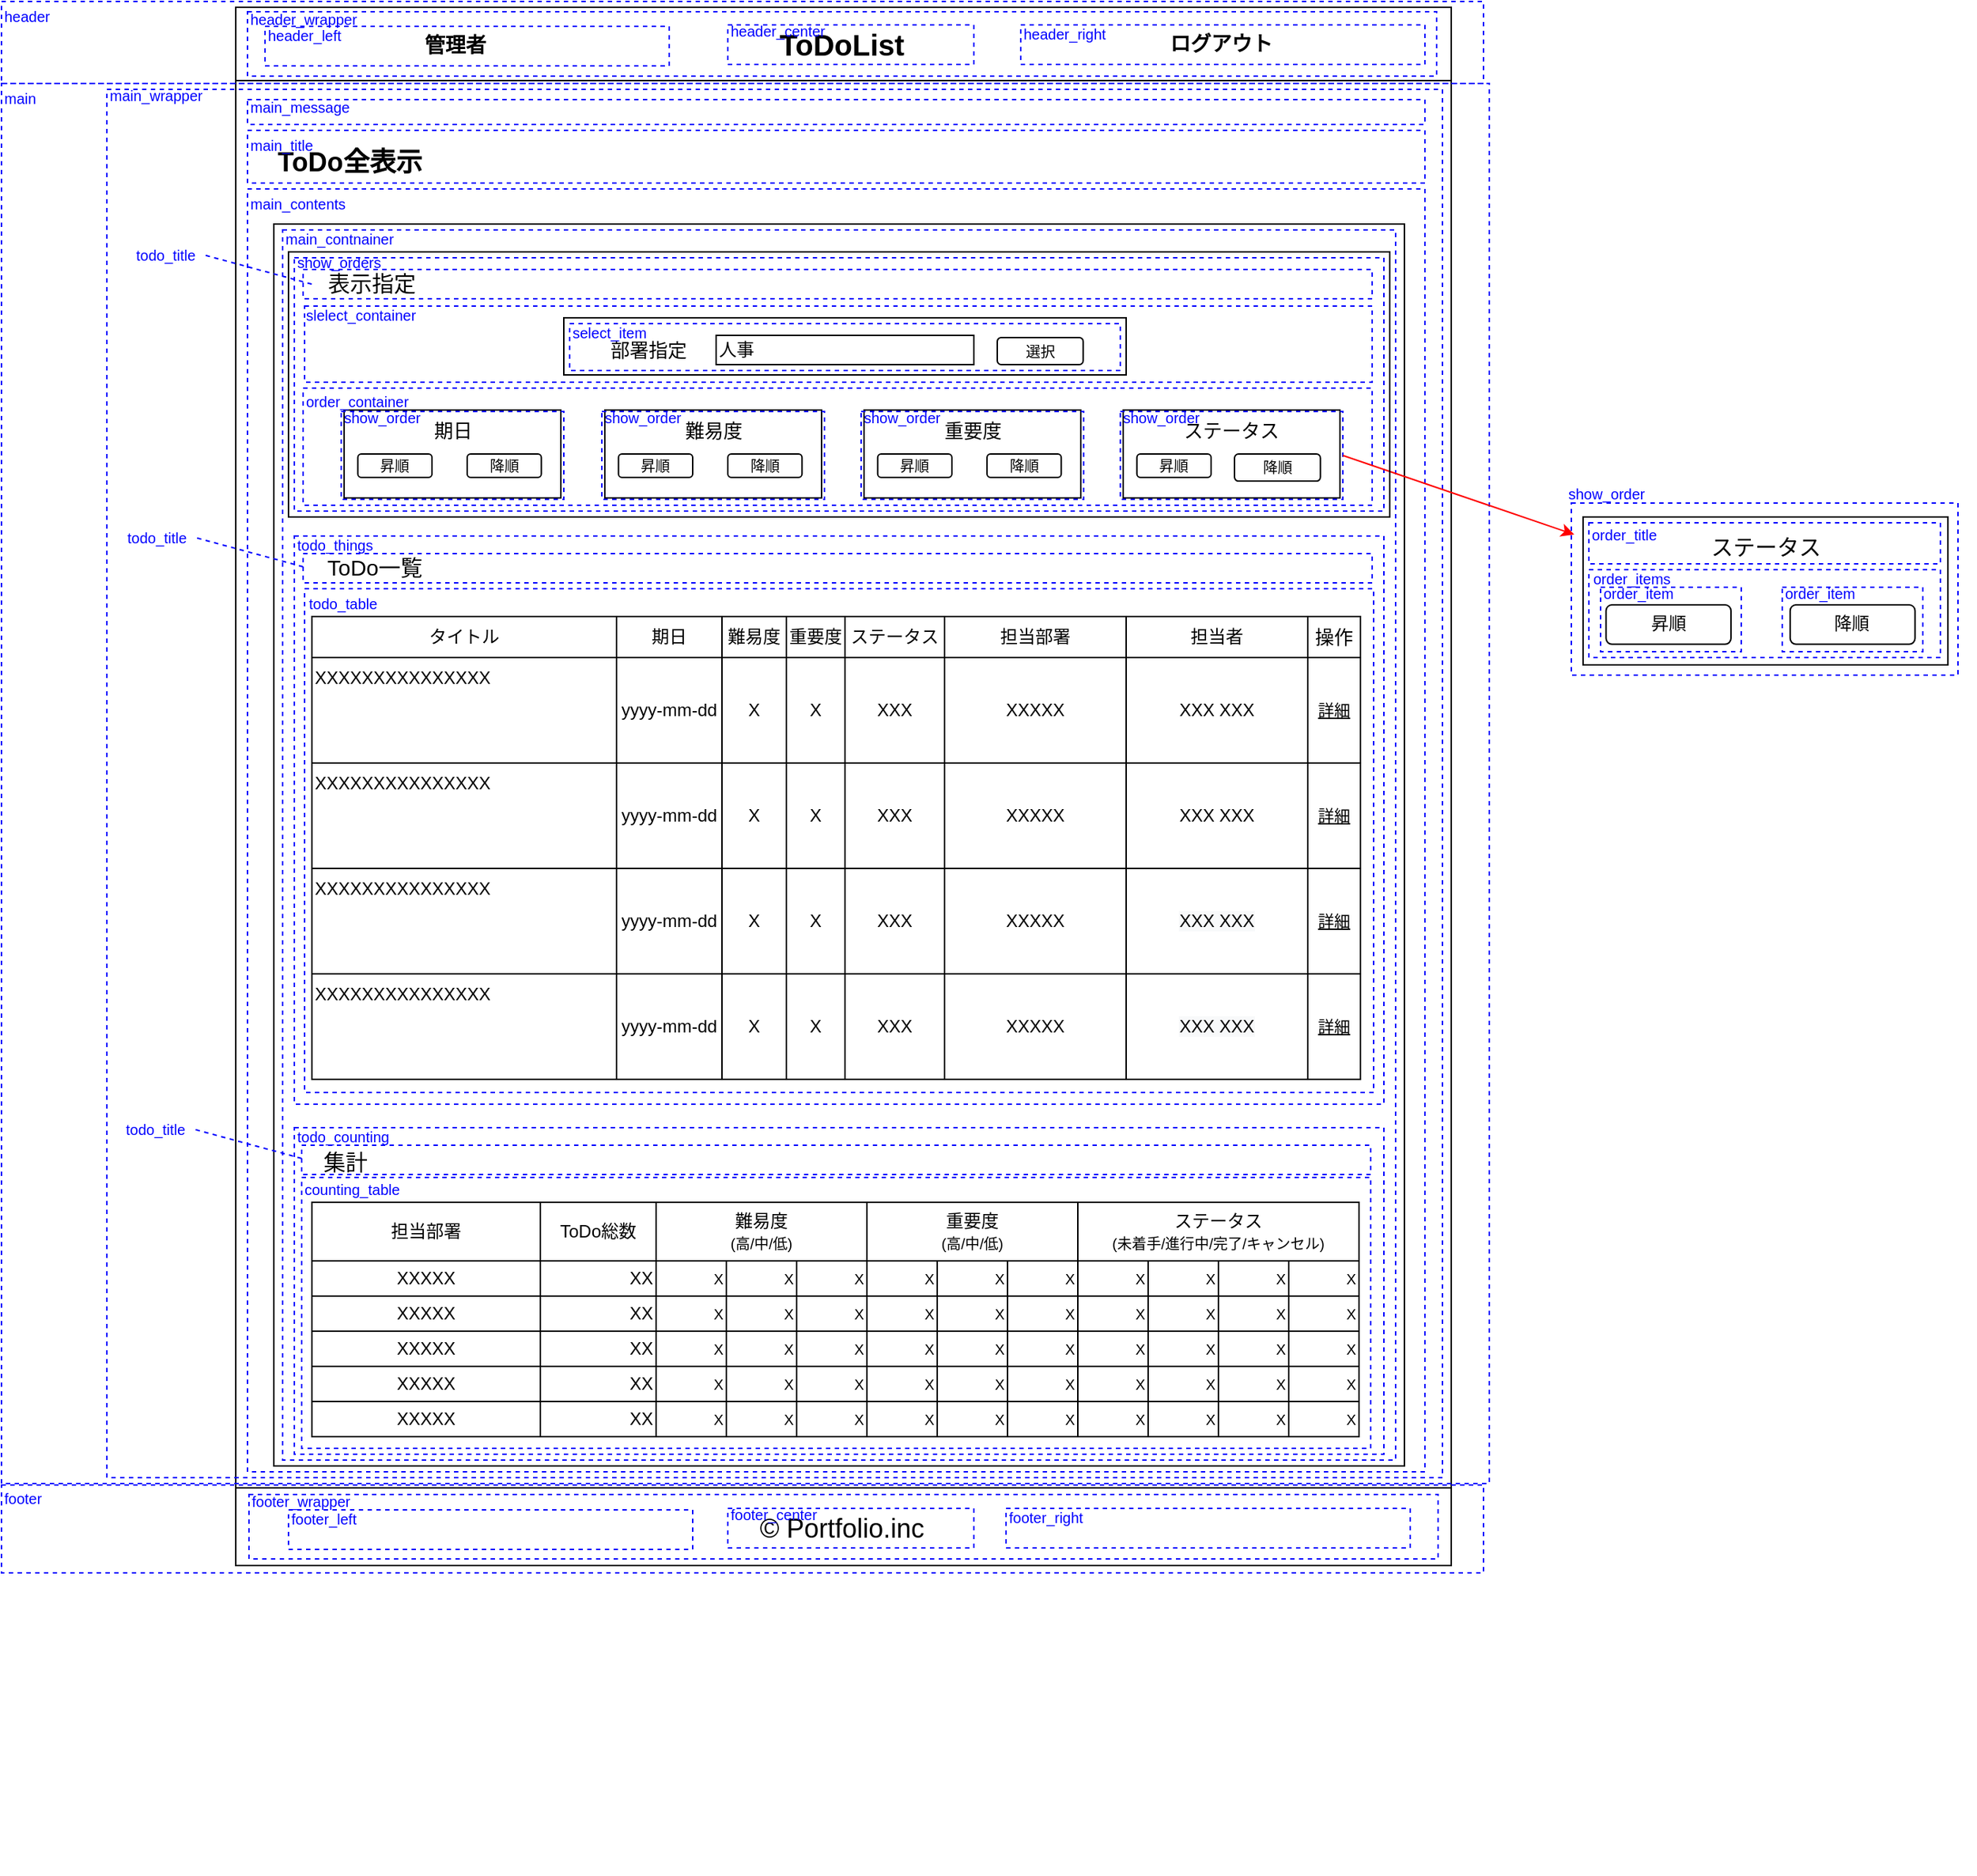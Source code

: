 <mxfile version="13.9.9" type="device"><diagram id="lAW5gfvQpGq91mGYDGwt" name="ページ1"><mxGraphModel dx="1829" dy="1797" grid="1" gridSize="4" guides="1" tooltips="1" connect="1" arrows="1" fold="1" page="1" pageScale="1" pageWidth="827" pageHeight="1169" math="0" shadow="0"><root><mxCell id="0"/><mxCell id="1" parent="0"/><mxCell id="KEuncwygjHZbyqNy_YQT-34" value="" style="group" parent="1" vertex="1" connectable="0"><mxGeometry y="-48" width="830" height="996" as="geometry"/></mxCell><mxCell id="tP_qFb6u1pj_dAxfEfU8-1" value="" style="rounded=0;whiteSpace=wrap;html=1;" parent="KEuncwygjHZbyqNy_YQT-34" vertex="1"><mxGeometry y="-68" width="830" height="1048" as="geometry"/></mxCell><mxCell id="tP_qFb6u1pj_dAxfEfU8-2" value="" style="rounded=0;whiteSpace=wrap;html=1;" parent="KEuncwygjHZbyqNy_YQT-34" vertex="1"><mxGeometry y="-76" width="830" height="50" as="geometry"/></mxCell><mxCell id="tP_qFb6u1pj_dAxfEfU8-8" value="" style="rounded=0;whiteSpace=wrap;html=1;" parent="KEuncwygjHZbyqNy_YQT-34" vertex="1"><mxGeometry y="935" width="830" height="53" as="geometry"/></mxCell><mxCell id="tP_qFb6u1pj_dAxfEfU8-9" value="&lt;font style=&quot;font-size: 18px&quot;&gt;© Portfolio.inc&lt;/font&gt;" style="text;html=1;strokeColor=none;fillColor=none;align=center;verticalAlign=middle;whiteSpace=wrap;rounded=0;fontSize=20;" parent="KEuncwygjHZbyqNy_YQT-34" vertex="1"><mxGeometry x="298" y="951.5" width="232" height="20" as="geometry"/></mxCell><mxCell id="249utH4H3VEhiZY-PdCE-3" value="&lt;font size=&quot;1&quot;&gt;&lt;b style=&quot;font-size: 18px&quot;&gt;ToDo全表示&lt;/b&gt;&lt;/font&gt;" style="text;html=1;strokeColor=none;fillColor=none;align=center;verticalAlign=middle;whiteSpace=wrap;rounded=0;fontSize=17;" parent="KEuncwygjHZbyqNy_YQT-34" vertex="1"><mxGeometry x="16" y="20" width="124" height="20" as="geometry"/></mxCell><mxCell id="tP_qFb6u1pj_dAxfEfU8-3" value="&lt;b&gt;&lt;font style=&quot;font-size: 20px&quot;&gt;ToDoList&lt;/font&gt;&lt;/b&gt;" style="text;html=1;strokeColor=none;fillColor=none;align=center;verticalAlign=middle;whiteSpace=wrap;rounded=0;strokeWidth=4;" parent="KEuncwygjHZbyqNy_YQT-34" vertex="1"><mxGeometry x="334" y="-66" width="160" height="30" as="geometry"/></mxCell><mxCell id="KEuncwygjHZbyqNy_YQT-17" value="&lt;span style=&quot;font-size: 14px&quot;&gt;&lt;b style=&quot;font-size: 14px&quot;&gt;管理者&lt;/b&gt;&lt;/span&gt;" style="text;html=1;strokeColor=none;fillColor=none;align=center;verticalAlign=middle;whiteSpace=wrap;rounded=0;fontSize=14;" parent="KEuncwygjHZbyqNy_YQT-34" vertex="1"><mxGeometry x="100" y="-60" width="100" height="20" as="geometry"/></mxCell><mxCell id="KEuncwygjHZbyqNy_YQT-21" value="&lt;b&gt;ログアウト&lt;/b&gt;" style="text;html=1;strokeColor=none;fillColor=none;align=center;verticalAlign=middle;whiteSpace=wrap;rounded=0;fontSize=14;" parent="KEuncwygjHZbyqNy_YQT-34" vertex="1"><mxGeometry x="623" y="-61" width="100" height="20" as="geometry"/></mxCell><mxCell id="KEuncwygjHZbyqNy_YQT-14" value="" style="rounded=0;whiteSpace=wrap;html=1;fillColor=none;" parent="KEuncwygjHZbyqNy_YQT-34" vertex="1"><mxGeometry x="26" y="72" width="772" height="848" as="geometry"/></mxCell><mxCell id="KEuncwygjHZbyqNy_YQT-23" value="" style="rounded=0;whiteSpace=wrap;html=1;fillColor=none;fontSize=14;strokeColor=#0000FF;dashed=1;" parent="1" vertex="1"><mxGeometry x="-160" y="-128" width="1012" height="56" as="geometry"/></mxCell><mxCell id="KEuncwygjHZbyqNy_YQT-24" value="" style="rounded=0;whiteSpace=wrap;html=1;fillColor=none;fontSize=14;strokeColor=#0000FF;dashed=1;" parent="1" vertex="1"><mxGeometry x="-160" y="-72" width="1016" height="956" as="geometry"/></mxCell><mxCell id="KEuncwygjHZbyqNy_YQT-27" value="" style="rounded=0;whiteSpace=wrap;html=1;fillColor=none;fontSize=14;strokeColor=#0000FF;dashed=1;" parent="1" vertex="1"><mxGeometry x="-160" y="885" width="1012" height="60" as="geometry"/></mxCell><mxCell id="KEuncwygjHZbyqNy_YQT-28" value="header" style="text;html=1;strokeColor=none;fillColor=none;align=left;verticalAlign=middle;whiteSpace=wrap;rounded=0;dashed=1;fontSize=10;fontColor=#0000FF;" parent="1" vertex="1"><mxGeometry x="-160" y="-128" width="40" height="20" as="geometry"/></mxCell><mxCell id="KEuncwygjHZbyqNy_YQT-33" value="main" style="text;html=1;strokeColor=none;fillColor=none;align=left;verticalAlign=middle;whiteSpace=wrap;rounded=0;dashed=1;fontSize=10;fontColor=#0000FF;" parent="1" vertex="1"><mxGeometry x="-160" y="-72" width="40" height="20" as="geometry"/></mxCell><mxCell id="KEuncwygjHZbyqNy_YQT-35" value="footer" style="text;html=1;strokeColor=none;fillColor=none;align=left;verticalAlign=middle;whiteSpace=wrap;rounded=0;dashed=1;fontSize=10;fontColor=#0000FF;" parent="1" vertex="1"><mxGeometry x="-160" y="884" width="40" height="20" as="geometry"/></mxCell><mxCell id="KEuncwygjHZbyqNy_YQT-69" value="" style="rounded=0;whiteSpace=wrap;html=1;dashed=1;fillColor=none;strokeColor=#0000FF;" parent="1" vertex="1"><mxGeometry x="-88" y="-68" width="912" height="948" as="geometry"/></mxCell><mxCell id="KEuncwygjHZbyqNy_YQT-70" value="main_wrapper" style="text;html=1;strokeColor=none;fillColor=none;align=left;verticalAlign=middle;whiteSpace=wrap;rounded=0;dashed=1;fontSize=10;fontColor=#0000FF;" parent="1" vertex="1"><mxGeometry x="-88" y="-68" width="84" height="8" as="geometry"/></mxCell><mxCell id="KEuncwygjHZbyqNy_YQT-73" value="" style="rounded=0;whiteSpace=wrap;html=1;fillColor=none;fontSize=14;strokeColor=#0000FF;dashed=1;" parent="1" vertex="1"><mxGeometry x="20" y="-111" width="276" height="27" as="geometry"/></mxCell><mxCell id="KEuncwygjHZbyqNy_YQT-74" value="header_left" style="text;html=1;strokeColor=none;fillColor=none;align=left;verticalAlign=middle;whiteSpace=wrap;rounded=0;dashed=1;fontSize=10;fontColor=#0000FF;" parent="1" vertex="1"><mxGeometry x="20" y="-111" width="72" height="11" as="geometry"/></mxCell><mxCell id="KEuncwygjHZbyqNy_YQT-79" value="" style="rounded=0;whiteSpace=wrap;html=1;fillColor=none;fontSize=14;strokeColor=#0000FF;dashed=1;" parent="1" vertex="1"><mxGeometry x="8" y="-121" width="812" height="44" as="geometry"/></mxCell><mxCell id="KEuncwygjHZbyqNy_YQT-80" value="header_wrapper" style="text;html=1;strokeColor=none;fillColor=none;align=left;verticalAlign=middle;whiteSpace=wrap;rounded=0;dashed=1;fontSize=10;fontColor=#0000FF;" parent="1" vertex="1"><mxGeometry x="8" y="-120" width="84" height="8" as="geometry"/></mxCell><mxCell id="KEuncwygjHZbyqNy_YQT-92" value="" style="rounded=0;whiteSpace=wrap;html=1;fillColor=none;fontSize=14;strokeColor=#0000FF;dashed=1;" parent="1" vertex="1"><mxGeometry x="336" y="901" width="168" height="27" as="geometry"/></mxCell><mxCell id="KEuncwygjHZbyqNy_YQT-93" value="" style="rounded=0;whiteSpace=wrap;html=1;fillColor=none;fontSize=14;strokeColor=#0000FF;dashed=1;" parent="1" vertex="1"><mxGeometry x="9" y="891.5" width="812" height="44" as="geometry"/></mxCell><mxCell id="KEuncwygjHZbyqNy_YQT-94" value="footer_center" style="text;html=1;strokeColor=none;fillColor=none;align=left;verticalAlign=middle;whiteSpace=wrap;rounded=0;dashed=1;fontSize=10;fontColor=#0000FF;" parent="1" vertex="1"><mxGeometry x="336" y="899" width="96" height="11" as="geometry"/></mxCell><mxCell id="KEuncwygjHZbyqNy_YQT-95" value="" style="rounded=0;whiteSpace=wrap;html=1;fillColor=none;fontSize=14;strokeColor=#0000FF;dashed=1;" parent="1" vertex="1"><mxGeometry x="36" y="902" width="276" height="27" as="geometry"/></mxCell><mxCell id="KEuncwygjHZbyqNy_YQT-96" value="footer_left" style="text;html=1;strokeColor=none;fillColor=none;align=left;verticalAlign=middle;whiteSpace=wrap;rounded=0;dashed=1;fontSize=10;fontColor=#0000FF;" parent="1" vertex="1"><mxGeometry x="36" y="902" width="72" height="11" as="geometry"/></mxCell><mxCell id="KEuncwygjHZbyqNy_YQT-97" value="footer_right" style="text;html=1;strokeColor=none;fillColor=none;align=left;verticalAlign=middle;whiteSpace=wrap;rounded=0;dashed=1;fontSize=10;fontColor=#0000FF;" parent="1" vertex="1"><mxGeometry x="526" y="901" width="72" height="11" as="geometry"/></mxCell><mxCell id="KEuncwygjHZbyqNy_YQT-98" value="" style="rounded=0;whiteSpace=wrap;html=1;fillColor=none;fontSize=14;strokeColor=#0000FF;dashed=1;" parent="1" vertex="1"><mxGeometry x="526" y="901" width="276" height="27" as="geometry"/></mxCell><mxCell id="KEuncwygjHZbyqNy_YQT-99" value="footer_wrapper" style="text;html=1;strokeColor=none;fillColor=none;align=left;verticalAlign=middle;whiteSpace=wrap;rounded=0;dashed=1;fontSize=10;fontColor=#0000FF;" parent="1" vertex="1"><mxGeometry x="9" y="891.5" width="84" height="8" as="geometry"/></mxCell><mxCell id="M2rv97hYD40gKzkqOxp8-1" value="" style="rounded=0;whiteSpace=wrap;html=1;dashed=1;fillColor=none;strokeColor=#0000FF;" parent="1" vertex="1"><mxGeometry x="8" width="804" height="876" as="geometry"/></mxCell><mxCell id="KEuncwygjHZbyqNy_YQT-46" value="main_contents" style="text;html=1;strokeColor=none;fillColor=none;align=left;verticalAlign=middle;whiteSpace=wrap;rounded=0;dashed=1;fontColor=#0000FF;fontSize=10;" parent="1" vertex="1"><mxGeometry x="8" width="80" height="20" as="geometry"/></mxCell><mxCell id="KEuncwygjHZbyqNy_YQT-47" value="" style="rounded=0;whiteSpace=wrap;html=1;dashed=1;fillColor=none;strokeColor=#0000FF;" parent="1" vertex="1"><mxGeometry x="8" y="-40" width="804" height="36" as="geometry"/></mxCell><mxCell id="KEuncwygjHZbyqNy_YQT-48" value="main_title" style="text;html=1;strokeColor=none;fillColor=none;align=left;verticalAlign=middle;whiteSpace=wrap;rounded=0;dashed=1;fontColor=#0000FF;fontSize=10;" parent="1" vertex="1"><mxGeometry x="8" y="-36" width="84" height="12" as="geometry"/></mxCell><mxCell id="KEuncwygjHZbyqNy_YQT-49" value="" style="rounded=0;whiteSpace=wrap;html=1;dashed=1;fillColor=none;strokeColor=#0000FF;" parent="1" vertex="1"><mxGeometry x="8" y="-61" width="804" height="17" as="geometry"/></mxCell><mxCell id="KEuncwygjHZbyqNy_YQT-50" value="main_message" style="text;html=1;strokeColor=none;fillColor=none;align=left;verticalAlign=middle;whiteSpace=wrap;rounded=0;dashed=1;fontColor=#0000FF;fontSize=10;" parent="1" vertex="1"><mxGeometry x="8" y="-64" width="80" height="16" as="geometry"/></mxCell><mxCell id="KEuncwygjHZbyqNy_YQT-71" value="header_center" style="text;html=1;strokeColor=none;fillColor=none;align=left;verticalAlign=middle;whiteSpace=wrap;rounded=0;dashed=1;fontSize=10;fontColor=#0000FF;" parent="1" vertex="1"><mxGeometry x="336" y="-114" width="96" height="11" as="geometry"/></mxCell><mxCell id="KEuncwygjHZbyqNy_YQT-72" value="" style="rounded=0;whiteSpace=wrap;html=1;fillColor=none;fontSize=14;strokeColor=#0000FF;dashed=1;" parent="1" vertex="1"><mxGeometry x="336" y="-112" width="168" height="27" as="geometry"/></mxCell><mxCell id="KEuncwygjHZbyqNy_YQT-75" value="header_right" style="text;html=1;strokeColor=none;fillColor=none;align=left;verticalAlign=middle;whiteSpace=wrap;rounded=0;dashed=1;fontSize=10;fontColor=#0000FF;" parent="1" vertex="1"><mxGeometry x="536" y="-112" width="72" height="11" as="geometry"/></mxCell><mxCell id="KEuncwygjHZbyqNy_YQT-76" value="" style="rounded=0;whiteSpace=wrap;html=1;fillColor=none;fontSize=14;strokeColor=#0000FF;dashed=1;" parent="1" vertex="1"><mxGeometry x="536" y="-112" width="276" height="27" as="geometry"/></mxCell><mxCell id="OrFkVEM_c1ZQOquCTtwF-202" value="" style="group" parent="1" vertex="1" connectable="0"><mxGeometry x="46" y="38" width="736" height="128" as="geometry"/></mxCell><mxCell id="OrFkVEM_c1ZQOquCTtwF-110" value="表示指定" style="text;html=1;strokeColor=none;fillColor=none;align=center;verticalAlign=middle;whiteSpace=wrap;rounded=0;fontSize=15;" parent="OrFkVEM_c1ZQOquCTtwF-202" vertex="1"><mxGeometry x="13" y="16" width="68" height="20" as="geometry"/></mxCell><mxCell id="OrFkVEM_c1ZQOquCTtwF-124" value="" style="group" parent="OrFkVEM_c1ZQOquCTtwF-202" vertex="1" connectable="0"><mxGeometry x="28" y="113" width="148" height="60" as="geometry"/></mxCell><mxCell id="OrFkVEM_c1ZQOquCTtwF-119" value="" style="rounded=0;whiteSpace=wrap;html=1;fontSize=11;align=center;" parent="OrFkVEM_c1ZQOquCTtwF-124" vertex="1"><mxGeometry width="148" height="60" as="geometry"/></mxCell><mxCell id="OrFkVEM_c1ZQOquCTtwF-114" value="期日" style="text;html=1;strokeColor=none;fillColor=none;align=center;verticalAlign=middle;whiteSpace=wrap;rounded=0;fontSize=13;" parent="OrFkVEM_c1ZQOquCTtwF-124" vertex="1"><mxGeometry x="50.667" y="4" width="46.667" height="20" as="geometry"/></mxCell><mxCell id="OrFkVEM_c1ZQOquCTtwF-116" value="昇順" style="rounded=1;whiteSpace=wrap;html=1;fontSize=10;align=center;" parent="OrFkVEM_c1ZQOquCTtwF-124" vertex="1"><mxGeometry x="9.33" y="30" width="50.67" height="16" as="geometry"/></mxCell><mxCell id="OrFkVEM_c1ZQOquCTtwF-138" value="降順" style="rounded=1;whiteSpace=wrap;html=1;fontSize=10;align=center;" parent="OrFkVEM_c1ZQOquCTtwF-124" vertex="1"><mxGeometry x="84" y="30" width="50.67" height="16" as="geometry"/></mxCell><mxCell id="OrFkVEM_c1ZQOquCTtwF-157" value="" style="group" parent="OrFkVEM_c1ZQOquCTtwF-202" vertex="1" connectable="0"><mxGeometry x="206" y="113" width="148" height="60" as="geometry"/></mxCell><mxCell id="OrFkVEM_c1ZQOquCTtwF-158" value="" style="rounded=0;whiteSpace=wrap;html=1;fontSize=11;align=center;" parent="OrFkVEM_c1ZQOquCTtwF-157" vertex="1"><mxGeometry width="148" height="60" as="geometry"/></mxCell><mxCell id="OrFkVEM_c1ZQOquCTtwF-159" value="難易度" style="text;html=1;strokeColor=none;fillColor=none;align=center;verticalAlign=middle;whiteSpace=wrap;rounded=0;fontSize=13;" parent="OrFkVEM_c1ZQOquCTtwF-157" vertex="1"><mxGeometry x="50.667" y="4" width="46.667" height="20" as="geometry"/></mxCell><mxCell id="OrFkVEM_c1ZQOquCTtwF-160" value="昇順" style="rounded=1;whiteSpace=wrap;html=1;fontSize=10;align=center;" parent="OrFkVEM_c1ZQOquCTtwF-157" vertex="1"><mxGeometry x="9.33" y="30" width="50.67" height="16" as="geometry"/></mxCell><mxCell id="OrFkVEM_c1ZQOquCTtwF-161" value="降順" style="rounded=1;whiteSpace=wrap;html=1;fontSize=10;align=center;" parent="OrFkVEM_c1ZQOquCTtwF-157" vertex="1"><mxGeometry x="84" y="30" width="50.67" height="16" as="geometry"/></mxCell><mxCell id="OrFkVEM_c1ZQOquCTtwF-162" value="" style="group" parent="OrFkVEM_c1ZQOquCTtwF-202" vertex="1" connectable="0"><mxGeometry x="383" y="113" width="148" height="60" as="geometry"/></mxCell><mxCell id="OrFkVEM_c1ZQOquCTtwF-163" value="" style="rounded=0;whiteSpace=wrap;html=1;fontSize=11;align=center;" parent="OrFkVEM_c1ZQOquCTtwF-162" vertex="1"><mxGeometry width="148" height="60" as="geometry"/></mxCell><mxCell id="OrFkVEM_c1ZQOquCTtwF-164" value="重要度" style="text;html=1;strokeColor=none;fillColor=none;align=center;verticalAlign=middle;whiteSpace=wrap;rounded=0;fontSize=13;" parent="OrFkVEM_c1ZQOquCTtwF-162" vertex="1"><mxGeometry x="50.667" y="4" width="46.667" height="20" as="geometry"/></mxCell><mxCell id="OrFkVEM_c1ZQOquCTtwF-165" value="昇順" style="rounded=1;whiteSpace=wrap;html=1;fontSize=10;align=center;" parent="OrFkVEM_c1ZQOquCTtwF-162" vertex="1"><mxGeometry x="9.33" y="30" width="50.67" height="16" as="geometry"/></mxCell><mxCell id="OrFkVEM_c1ZQOquCTtwF-166" value="降順" style="rounded=1;whiteSpace=wrap;html=1;fontSize=10;align=center;" parent="OrFkVEM_c1ZQOquCTtwF-162" vertex="1"><mxGeometry x="84" y="30" width="50.67" height="16" as="geometry"/></mxCell><mxCell id="OrFkVEM_c1ZQOquCTtwF-172" value="" style="group" parent="OrFkVEM_c1ZQOquCTtwF-202" vertex="1" connectable="0"><mxGeometry x="560" y="113" width="148" height="60" as="geometry"/></mxCell><mxCell id="OrFkVEM_c1ZQOquCTtwF-173" value="" style="rounded=0;whiteSpace=wrap;html=1;fontSize=11;align=center;" parent="OrFkVEM_c1ZQOquCTtwF-172" vertex="1"><mxGeometry width="148" height="60" as="geometry"/></mxCell><mxCell id="OrFkVEM_c1ZQOquCTtwF-174" value="ステータス" style="text;html=1;strokeColor=none;fillColor=none;align=center;verticalAlign=middle;whiteSpace=wrap;rounded=0;fontSize=13;" parent="OrFkVEM_c1ZQOquCTtwF-172" vertex="1"><mxGeometry x="36" y="4" width="76" height="20" as="geometry"/></mxCell><mxCell id="OrFkVEM_c1ZQOquCTtwF-175" value="昇順" style="rounded=1;whiteSpace=wrap;html=1;fontSize=10;align=center;" parent="OrFkVEM_c1ZQOquCTtwF-172" vertex="1"><mxGeometry x="9.33" y="30" width="50.67" height="16" as="geometry"/></mxCell><mxCell id="OrFkVEM_c1ZQOquCTtwF-176" value="降順" style="rounded=1;whiteSpace=wrap;html=1;fontSize=10;align=center;" parent="OrFkVEM_c1ZQOquCTtwF-172" vertex="1"><mxGeometry x="76" y="30" width="58.67" height="18.53" as="geometry"/></mxCell><mxCell id="OrFkVEM_c1ZQOquCTtwF-203" value="ToDo一覧" style="text;html=1;strokeColor=none;fillColor=none;align=center;verticalAlign=middle;whiteSpace=wrap;rounded=0;fontSize=15;" parent="1" vertex="1"><mxGeometry x="57" y="248" width="76" height="20" as="geometry"/></mxCell><mxCell id="OrFkVEM_c1ZQOquCTtwF-213" value="" style="rounded=0;whiteSpace=wrap;html=1;dashed=1;fillColor=none;strokeColor=#0000FF;" parent="1" vertex="1"><mxGeometry x="32" y="28" width="760" height="840" as="geometry"/></mxCell><mxCell id="OrFkVEM_c1ZQOquCTtwF-214" value="main_contnainer" style="text;html=1;strokeColor=none;fillColor=none;align=left;verticalAlign=middle;whiteSpace=wrap;rounded=0;dashed=1;fontColor=#0000FF;fontSize=10;" parent="1" vertex="1"><mxGeometry x="32" y="28" width="80" height="12" as="geometry"/></mxCell><mxCell id="OrFkVEM_c1ZQOquCTtwF-215" value="" style="rounded=0;whiteSpace=wrap;html=1;dashed=1;fillColor=none;strokeColor=#0000FF;" parent="1" vertex="1"><mxGeometry x="40" y="47" width="744" height="173" as="geometry"/></mxCell><mxCell id="OrFkVEM_c1ZQOquCTtwF-216" value="show_orders" style="text;html=1;strokeColor=none;fillColor=none;align=left;verticalAlign=middle;whiteSpace=wrap;rounded=0;dashed=1;fontColor=#0000FF;fontSize=10;" parent="1" vertex="1"><mxGeometry x="40" y="40" width="80" height="20" as="geometry"/></mxCell><mxCell id="OrFkVEM_c1ZQOquCTtwF-217" value="" style="rounded=0;whiteSpace=wrap;html=1;dashed=1;fillColor=none;strokeColor=#0000FF;" parent="1" vertex="1"><mxGeometry x="40" y="237" width="744" height="388" as="geometry"/></mxCell><mxCell id="OrFkVEM_c1ZQOquCTtwF-218" value="todo_things" style="text;html=1;strokeColor=none;fillColor=none;align=left;verticalAlign=middle;whiteSpace=wrap;rounded=0;dashed=1;fontColor=#0000FF;fontSize=10;" parent="1" vertex="1"><mxGeometry x="40" y="233" width="80" height="20" as="geometry"/></mxCell><mxCell id="OrFkVEM_c1ZQOquCTtwF-219" value="" style="rounded=0;whiteSpace=wrap;html=1;dashed=1;fillColor=none;strokeColor=#0000FF;" parent="1" vertex="1"><mxGeometry x="46" y="136" width="730" height="80" as="geometry"/></mxCell><mxCell id="OrFkVEM_c1ZQOquCTtwF-220" value="" style="rounded=0;whiteSpace=wrap;html=1;dashed=1;fillColor=none;strokeColor=#0000FF;" parent="1" vertex="1"><mxGeometry x="46" y="55" width="730" height="20" as="geometry"/></mxCell><mxCell id="OrFkVEM_c1ZQOquCTtwF-221" value="todo_title" style="text;html=1;strokeColor=none;fillColor=none;align=left;verticalAlign=middle;whiteSpace=wrap;rounded=0;dashed=1;fontColor=#0000FF;fontSize=10;" parent="1" vertex="1"><mxGeometry x="-70" y="35" width="48" height="20" as="geometry"/></mxCell><mxCell id="OrFkVEM_c1ZQOquCTtwF-222" value="" style="endArrow=none;html=1;fontSize=12;entryX=1;entryY=0.5;entryDx=0;entryDy=0;exitX=0.008;exitY=0.5;exitDx=0;exitDy=0;exitPerimeter=0;dashed=1;strokeColor=#0000FF;" parent="1" source="OrFkVEM_c1ZQOquCTtwF-220" target="OrFkVEM_c1ZQOquCTtwF-221" edge="1"><mxGeometry width="50" height="50" relative="1" as="geometry"><mxPoint x="76" y="137" as="sourcePoint"/><mxPoint x="126" y="87" as="targetPoint"/></mxGeometry></mxCell><mxCell id="OrFkVEM_c1ZQOquCTtwF-223" value="order_container" style="text;html=1;strokeColor=none;fillColor=none;align=left;verticalAlign=middle;whiteSpace=wrap;rounded=0;dashed=1;fontColor=#0000FF;fontSize=10;" parent="1" vertex="1"><mxGeometry x="46" y="135" width="80" height="20" as="geometry"/></mxCell><mxCell id="OrFkVEM_c1ZQOquCTtwF-224" value="" style="rounded=0;whiteSpace=wrap;html=1;dashed=1;fillColor=none;strokeColor=#0000FF;" parent="1" vertex="1"><mxGeometry x="72" y="152" width="152" height="60" as="geometry"/></mxCell><mxCell id="OrFkVEM_c1ZQOquCTtwF-225" value="show_order" style="text;html=1;strokeColor=none;fillColor=none;align=left;verticalAlign=middle;whiteSpace=wrap;rounded=0;dashed=1;fontColor=#0000FF;fontSize=10;" parent="1" vertex="1"><mxGeometry x="72" y="148" width="56" height="16" as="geometry"/></mxCell><mxCell id="OrFkVEM_c1ZQOquCTtwF-227" value="" style="rounded=0;whiteSpace=wrap;html=1;dashed=1;fillColor=none;strokeColor=#0000FF;" parent="1" vertex="1"><mxGeometry x="250" y="152" width="152" height="60" as="geometry"/></mxCell><mxCell id="OrFkVEM_c1ZQOquCTtwF-228" value="show_order" style="text;html=1;strokeColor=none;fillColor=none;align=left;verticalAlign=middle;whiteSpace=wrap;rounded=0;dashed=1;fontColor=#0000FF;fontSize=10;" parent="1" vertex="1"><mxGeometry x="250" y="148" width="56" height="16" as="geometry"/></mxCell><mxCell id="OrFkVEM_c1ZQOquCTtwF-229" value="" style="rounded=0;whiteSpace=wrap;html=1;dashed=1;fillColor=none;strokeColor=#0000FF;" parent="1" vertex="1"><mxGeometry x="427" y="152" width="152" height="60" as="geometry"/></mxCell><mxCell id="OrFkVEM_c1ZQOquCTtwF-230" value="show_order" style="text;html=1;strokeColor=none;fillColor=none;align=left;verticalAlign=middle;whiteSpace=wrap;rounded=0;dashed=1;fontColor=#0000FF;fontSize=10;" parent="1" vertex="1"><mxGeometry x="427" y="148" width="56" height="16" as="geometry"/></mxCell><mxCell id="OrFkVEM_c1ZQOquCTtwF-231" value="" style="rounded=0;whiteSpace=wrap;html=1;dashed=1;fillColor=none;strokeColor=#0000FF;" parent="1" vertex="1"><mxGeometry x="604" y="152" width="152" height="60" as="geometry"/></mxCell><mxCell id="OrFkVEM_c1ZQOquCTtwF-232" value="show_order" style="text;html=1;strokeColor=none;fillColor=none;align=left;verticalAlign=middle;whiteSpace=wrap;rounded=0;dashed=1;fontColor=#0000FF;fontSize=10;" parent="1" vertex="1"><mxGeometry x="604" y="148" width="56" height="16" as="geometry"/></mxCell><mxCell id="OrFkVEM_c1ZQOquCTtwF-233" value="" style="rounded=0;whiteSpace=wrap;html=1;dashed=1;fillColor=none;strokeColor=#0000FF;" parent="1" vertex="1"><mxGeometry x="46" y="249" width="730" height="20" as="geometry"/></mxCell><mxCell id="OrFkVEM_c1ZQOquCTtwF-234" value="" style="rounded=0;whiteSpace=wrap;html=1;dashed=1;fillColor=none;strokeColor=#0000FF;" parent="1" vertex="1"><mxGeometry x="47" y="273" width="730" height="344" as="geometry"/></mxCell><mxCell id="OrFkVEM_c1ZQOquCTtwF-235" value="todo_title" style="text;html=1;strokeColor=none;fillColor=none;align=left;verticalAlign=middle;whiteSpace=wrap;rounded=0;dashed=1;fontColor=#0000FF;fontSize=10;" parent="1" vertex="1"><mxGeometry x="-75.84" y="228" width="48" height="20" as="geometry"/></mxCell><mxCell id="OrFkVEM_c1ZQOquCTtwF-236" value="" style="endArrow=none;html=1;fontSize=12;entryX=1;entryY=0.5;entryDx=0;entryDy=0;exitX=0.008;exitY=0.5;exitDx=0;exitDy=0;exitPerimeter=0;dashed=1;strokeColor=#0000FF;" parent="1" target="OrFkVEM_c1ZQOquCTtwF-235" edge="1"><mxGeometry width="50" height="50" relative="1" as="geometry"><mxPoint x="46.0" y="258" as="sourcePoint"/><mxPoint x="120.16" y="280" as="targetPoint"/></mxGeometry></mxCell><mxCell id="OrFkVEM_c1ZQOquCTtwF-237" value="todo_table" style="text;html=1;strokeColor=none;fillColor=none;align=left;verticalAlign=middle;whiteSpace=wrap;rounded=0;dashed=1;fontColor=#0000FF;fontSize=10;" parent="1" vertex="1"><mxGeometry x="48" y="277" width="80" height="12" as="geometry"/></mxCell><mxCell id="OrFkVEM_c1ZQOquCTtwF-249" value="" style="group;fontSize=13;" parent="1" vertex="1" connectable="0"><mxGeometry x="920" y="224" width="268" height="121.5" as="geometry"/></mxCell><mxCell id="OrFkVEM_c1ZQOquCTtwF-250" value="" style="rounded=0;whiteSpace=wrap;html=1;fontSize=11;align=center;" parent="OrFkVEM_c1ZQOquCTtwF-249" vertex="1"><mxGeometry width="249.14" height="101" as="geometry"/></mxCell><mxCell id="OrFkVEM_c1ZQOquCTtwF-251" value="ステータス" style="text;html=1;strokeColor=none;fillColor=none;align=center;verticalAlign=middle;whiteSpace=wrap;rounded=0;fontSize=15;" parent="OrFkVEM_c1ZQOquCTtwF-249" vertex="1"><mxGeometry x="60.602" y="2.733" width="127.937" height="33.667" as="geometry"/></mxCell><mxCell id="OrFkVEM_c1ZQOquCTtwF-252" value="昇順" style="rounded=1;whiteSpace=wrap;html=1;fontSize=12;align=center;" parent="OrFkVEM_c1ZQOquCTtwF-249" vertex="1"><mxGeometry x="15.706" y="60" width="85.297" height="26.933" as="geometry"/></mxCell><mxCell id="OrFkVEM_c1ZQOquCTtwF-253" value="降順" style="rounded=1;whiteSpace=wrap;html=1;fontSize=12;align=center;" parent="OrFkVEM_c1ZQOquCTtwF-249" vertex="1"><mxGeometry x="141.404" y="60" width="85.297" height="26.933" as="geometry"/></mxCell><mxCell id="OrFkVEM_c1ZQOquCTtwF-254" value="" style="rounded=0;whiteSpace=wrap;html=1;dashed=1;fillColor=none;strokeColor=#0000FF;" parent="OrFkVEM_c1ZQOquCTtwF-249" vertex="1"><mxGeometry x="-8" y="-9.5" width="264" height="117.5" as="geometry"/></mxCell><mxCell id="OrFkVEM_c1ZQOquCTtwF-262" value="" style="rounded=0;whiteSpace=wrap;html=1;dashed=1;fillColor=none;strokeColor=#0000FF;" parent="OrFkVEM_c1ZQOquCTtwF-249" vertex="1"><mxGeometry x="4" y="4" width="240" height="28" as="geometry"/></mxCell><mxCell id="OrFkVEM_c1ZQOquCTtwF-263" value="" style="rounded=0;whiteSpace=wrap;html=1;dashed=1;fillColor=none;strokeColor=#0000FF;" parent="OrFkVEM_c1ZQOquCTtwF-249" vertex="1"><mxGeometry x="4" y="36" width="240" height="60" as="geometry"/></mxCell><mxCell id="OrFkVEM_c1ZQOquCTtwF-264" value="order_title" style="text;html=1;strokeColor=none;fillColor=none;align=left;verticalAlign=middle;whiteSpace=wrap;rounded=0;dashed=1;fontColor=#0000FF;fontSize=10;" parent="OrFkVEM_c1ZQOquCTtwF-249" vertex="1"><mxGeometry x="4.0" y="4.0" width="56" height="16" as="geometry"/></mxCell><mxCell id="OrFkVEM_c1ZQOquCTtwF-265" value="" style="rounded=0;whiteSpace=wrap;html=1;dashed=1;fillColor=none;strokeColor=#0000FF;" parent="OrFkVEM_c1ZQOquCTtwF-249" vertex="1"><mxGeometry x="12" y="48" width="96" height="44" as="geometry"/></mxCell><mxCell id="OrFkVEM_c1ZQOquCTtwF-266" value="order_items" style="text;html=1;strokeColor=none;fillColor=none;align=left;verticalAlign=middle;whiteSpace=wrap;rounded=0;dashed=1;fontColor=#0000FF;fontSize=10;" parent="OrFkVEM_c1ZQOquCTtwF-249" vertex="1"><mxGeometry x="4.6" y="34" width="56" height="16" as="geometry"/></mxCell><mxCell id="OrFkVEM_c1ZQOquCTtwF-267" value="order_item" style="text;html=1;strokeColor=none;fillColor=none;align=left;verticalAlign=middle;whiteSpace=wrap;rounded=0;dashed=1;fontColor=#0000FF;fontSize=10;" parent="OrFkVEM_c1ZQOquCTtwF-249" vertex="1"><mxGeometry x="12" y="48" width="56" height="8" as="geometry"/></mxCell><mxCell id="OrFkVEM_c1ZQOquCTtwF-269" value="" style="rounded=0;whiteSpace=wrap;html=1;dashed=1;fillColor=none;strokeColor=#0000FF;" parent="OrFkVEM_c1ZQOquCTtwF-249" vertex="1"><mxGeometry x="136" y="48" width="96" height="44" as="geometry"/></mxCell><mxCell id="OrFkVEM_c1ZQOquCTtwF-270" value="order_item" style="text;html=1;strokeColor=none;fillColor=none;align=left;verticalAlign=middle;whiteSpace=wrap;rounded=0;dashed=1;fontColor=#0000FF;fontSize=10;" parent="OrFkVEM_c1ZQOquCTtwF-249" vertex="1"><mxGeometry x="136" y="48" width="56" height="8" as="geometry"/></mxCell><mxCell id="OrFkVEM_c1ZQOquCTtwF-255" value="show_order" style="text;html=1;strokeColor=none;fillColor=none;align=left;verticalAlign=middle;whiteSpace=wrap;rounded=0;dashed=1;fontColor=#0000FF;fontSize=10;" parent="1" vertex="1"><mxGeometry x="908" y="200" width="56" height="16" as="geometry"/></mxCell><mxCell id="OrFkVEM_c1ZQOquCTtwF-256" value="" style="endArrow=classic;html=1;fontSize=12;strokeColor=#FF0000;exitX=1;exitY=0.5;exitDx=0;exitDy=0;" parent="1" source="OrFkVEM_c1ZQOquCTtwF-231" edge="1"><mxGeometry width="50" height="50" relative="1" as="geometry"><mxPoint x="864" y="286" as="sourcePoint"/><mxPoint x="914" y="236" as="targetPoint"/></mxGeometry></mxCell><mxCell id="Nh4IR3t0AtoiWGDYlAv8-226" value="" style="group" parent="1" vertex="1" connectable="0"><mxGeometry x="52" y="319" width="748" height="460" as="geometry"/></mxCell><mxCell id="Nh4IR3t0AtoiWGDYlAv8-65" value="" style="group" parent="Nh4IR3t0AtoiWGDYlAv8-226" vertex="1" connectable="0"><mxGeometry width="748" height="460" as="geometry"/></mxCell><mxCell id="Nh4IR3t0AtoiWGDYlAv8-66" value="" style="group" parent="Nh4IR3t0AtoiWGDYlAv8-65" vertex="1" connectable="0"><mxGeometry width="692" height="460" as="geometry"/></mxCell><mxCell id="Nh4IR3t0AtoiWGDYlAv8-67" value="タイトル" style="rounded=0;whiteSpace=wrap;html=1;" parent="Nh4IR3t0AtoiWGDYlAv8-66" vertex="1"><mxGeometry y="-27" width="208" height="28" as="geometry"/></mxCell><mxCell id="Nh4IR3t0AtoiWGDYlAv8-69" value="期日" style="rounded=0;whiteSpace=wrap;html=1;" parent="Nh4IR3t0AtoiWGDYlAv8-66" vertex="1"><mxGeometry x="208" y="-27" width="72" height="28" as="geometry"/></mxCell><mxCell id="Nh4IR3t0AtoiWGDYlAv8-70" value="難易度" style="rounded=0;whiteSpace=wrap;html=1;" parent="Nh4IR3t0AtoiWGDYlAv8-66" vertex="1"><mxGeometry x="280" y="-27" width="44" height="28" as="geometry"/></mxCell><mxCell id="Nh4IR3t0AtoiWGDYlAv8-71" value="重要度" style="rounded=0;whiteSpace=wrap;html=1;" parent="Nh4IR3t0AtoiWGDYlAv8-66" vertex="1"><mxGeometry x="324" y="-27" width="40" height="28" as="geometry"/></mxCell><mxCell id="Nh4IR3t0AtoiWGDYlAv8-72" value="ステータス" style="rounded=0;whiteSpace=wrap;html=1;" parent="Nh4IR3t0AtoiWGDYlAv8-66" vertex="1"><mxGeometry x="364" y="-27" width="68" height="28" as="geometry"/></mxCell><mxCell id="Nh4IR3t0AtoiWGDYlAv8-210" value="担当者" style="rounded=0;whiteSpace=wrap;html=1;" parent="Nh4IR3t0AtoiWGDYlAv8-66" vertex="1"><mxGeometry x="556" y="-27" width="124" height="28" as="geometry"/></mxCell><mxCell id="Nh4IR3t0AtoiWGDYlAv8-73" value="" style="group;align=left;verticalAlign=top;fontSize=11;" parent="Nh4IR3t0AtoiWGDYlAv8-65" vertex="1" connectable="0"><mxGeometry y="28" width="748" height="432" as="geometry"/></mxCell><mxCell id="Nh4IR3t0AtoiWGDYlAv8-74" value="" style="group" parent="Nh4IR3t0AtoiWGDYlAv8-73" vertex="1" connectable="0"><mxGeometry width="748" height="432" as="geometry"/></mxCell><mxCell id="Nh4IR3t0AtoiWGDYlAv8-75" value="XXXXXXXXXXXXXXX" style="rounded=0;whiteSpace=wrap;html=1;align=left;verticalAlign=top;" parent="Nh4IR3t0AtoiWGDYlAv8-74" vertex="1"><mxGeometry y="-27" width="208" height="72" as="geometry"/></mxCell><mxCell id="Nh4IR3t0AtoiWGDYlAv8-77" value="yyyy-mm-dd" style="rounded=0;whiteSpace=wrap;html=1;" parent="Nh4IR3t0AtoiWGDYlAv8-74" vertex="1"><mxGeometry x="208" y="-27" width="72" height="72" as="geometry"/></mxCell><mxCell id="Nh4IR3t0AtoiWGDYlAv8-78" value="X" style="rounded=0;whiteSpace=wrap;html=1;" parent="Nh4IR3t0AtoiWGDYlAv8-74" vertex="1"><mxGeometry x="280" y="-27" width="44" height="72" as="geometry"/></mxCell><mxCell id="Nh4IR3t0AtoiWGDYlAv8-79" value="X" style="rounded=0;whiteSpace=wrap;html=1;" parent="Nh4IR3t0AtoiWGDYlAv8-74" vertex="1"><mxGeometry x="324" y="-27" width="40" height="72" as="geometry"/></mxCell><mxCell id="Nh4IR3t0AtoiWGDYlAv8-80" value="XXX" style="rounded=0;whiteSpace=wrap;html=1;" parent="Nh4IR3t0AtoiWGDYlAv8-74" vertex="1"><mxGeometry x="364" y="-27" width="68" height="72" as="geometry"/></mxCell><mxCell id="Nh4IR3t0AtoiWGDYlAv8-211" value="XXX XXX" style="rounded=0;whiteSpace=wrap;html=1;" parent="Nh4IR3t0AtoiWGDYlAv8-74" vertex="1"><mxGeometry x="556" y="-27" width="124" height="72" as="geometry"/></mxCell><mxCell id="Nh4IR3t0AtoiWGDYlAv8-218" value="担当部署" style="rounded=0;whiteSpace=wrap;html=1;" parent="Nh4IR3t0AtoiWGDYlAv8-74" vertex="1"><mxGeometry x="432" y="-55" width="124" height="28" as="geometry"/></mxCell><mxCell id="Nh4IR3t0AtoiWGDYlAv8-219" value="XXXXX" style="rounded=0;whiteSpace=wrap;html=1;" parent="Nh4IR3t0AtoiWGDYlAv8-74" vertex="1"><mxGeometry x="432" y="-27" width="124" height="72" as="geometry"/></mxCell><mxCell id="Nh4IR3t0AtoiWGDYlAv8-220" value="XXXXX" style="rounded=0;whiteSpace=wrap;html=1;" parent="Nh4IR3t0AtoiWGDYlAv8-74" vertex="1"><mxGeometry x="432" y="45" width="124" height="72" as="geometry"/></mxCell><mxCell id="Nh4IR3t0AtoiWGDYlAv8-221" value="XXXXX" style="rounded=0;whiteSpace=wrap;html=1;" parent="Nh4IR3t0AtoiWGDYlAv8-74" vertex="1"><mxGeometry x="432" y="117" width="124" height="72" as="geometry"/></mxCell><mxCell id="Nh4IR3t0AtoiWGDYlAv8-222" value="XXXXX" style="rounded=0;whiteSpace=wrap;html=1;" parent="Nh4IR3t0AtoiWGDYlAv8-74" vertex="1"><mxGeometry x="432" y="189" width="124" height="72" as="geometry"/></mxCell><mxCell id="Nh4IR3t0AtoiWGDYlAv8-225" value="XXXXX" style="rounded=0;whiteSpace=wrap;html=1;" parent="Nh4IR3t0AtoiWGDYlAv8-74" vertex="1"><mxGeometry x="432" y="189" width="124" height="72" as="geometry"/></mxCell><mxCell id="Nh4IR3t0AtoiWGDYlAv8-81" value="" style="group;align=left;verticalAlign=top;fontSize=11;" parent="Nh4IR3t0AtoiWGDYlAv8-65" vertex="1" connectable="0"><mxGeometry y="73" width="748" height="72" as="geometry"/></mxCell><mxCell id="Nh4IR3t0AtoiWGDYlAv8-82" value="" style="group" parent="Nh4IR3t0AtoiWGDYlAv8-81" vertex="1" connectable="0"><mxGeometry width="748" height="72" as="geometry"/></mxCell><mxCell id="Nh4IR3t0AtoiWGDYlAv8-83" value="XXXXXXXXXXXXXXX" style="rounded=0;whiteSpace=wrap;html=1;align=left;verticalAlign=top;" parent="Nh4IR3t0AtoiWGDYlAv8-82" vertex="1"><mxGeometry width="208" height="72" as="geometry"/></mxCell><mxCell id="Nh4IR3t0AtoiWGDYlAv8-85" value="yyyy-mm-dd" style="rounded=0;whiteSpace=wrap;html=1;" parent="Nh4IR3t0AtoiWGDYlAv8-82" vertex="1"><mxGeometry x="208" width="72" height="72" as="geometry"/></mxCell><mxCell id="Nh4IR3t0AtoiWGDYlAv8-86" value="X" style="rounded=0;whiteSpace=wrap;html=1;" parent="Nh4IR3t0AtoiWGDYlAv8-82" vertex="1"><mxGeometry x="280" width="44" height="72" as="geometry"/></mxCell><mxCell id="Nh4IR3t0AtoiWGDYlAv8-87" value="X" style="rounded=0;whiteSpace=wrap;html=1;" parent="Nh4IR3t0AtoiWGDYlAv8-82" vertex="1"><mxGeometry x="324" width="40" height="72" as="geometry"/></mxCell><mxCell id="Nh4IR3t0AtoiWGDYlAv8-88" value="XXX" style="rounded=0;whiteSpace=wrap;html=1;" parent="Nh4IR3t0AtoiWGDYlAv8-82" vertex="1"><mxGeometry x="364" width="68" height="72" as="geometry"/></mxCell><mxCell id="Nh4IR3t0AtoiWGDYlAv8-212" value="XXX XXX" style="rounded=0;whiteSpace=wrap;html=1;" parent="Nh4IR3t0AtoiWGDYlAv8-82" vertex="1"><mxGeometry x="556" width="124" height="72" as="geometry"/></mxCell><mxCell id="Nh4IR3t0AtoiWGDYlAv8-89" value="" style="group;align=left;verticalAlign=top;fontSize=11;" parent="Nh4IR3t0AtoiWGDYlAv8-65" vertex="1" connectable="0"><mxGeometry y="145" width="748" height="72" as="geometry"/></mxCell><mxCell id="Nh4IR3t0AtoiWGDYlAv8-90" value="" style="group" parent="Nh4IR3t0AtoiWGDYlAv8-89" vertex="1" connectable="0"><mxGeometry width="748" height="72" as="geometry"/></mxCell><mxCell id="Nh4IR3t0AtoiWGDYlAv8-91" value="XXXXXXXXXXXXXXX" style="rounded=0;whiteSpace=wrap;html=1;align=left;verticalAlign=top;" parent="Nh4IR3t0AtoiWGDYlAv8-90" vertex="1"><mxGeometry width="208" height="72" as="geometry"/></mxCell><mxCell id="Nh4IR3t0AtoiWGDYlAv8-93" value="yyyy-mm-dd" style="rounded=0;whiteSpace=wrap;html=1;" parent="Nh4IR3t0AtoiWGDYlAv8-90" vertex="1"><mxGeometry x="208" width="72" height="72" as="geometry"/></mxCell><mxCell id="Nh4IR3t0AtoiWGDYlAv8-94" value="X" style="rounded=0;whiteSpace=wrap;html=1;" parent="Nh4IR3t0AtoiWGDYlAv8-90" vertex="1"><mxGeometry x="280" width="44" height="72" as="geometry"/></mxCell><mxCell id="Nh4IR3t0AtoiWGDYlAv8-95" value="X" style="rounded=0;whiteSpace=wrap;html=1;" parent="Nh4IR3t0AtoiWGDYlAv8-90" vertex="1"><mxGeometry x="324" width="40" height="72" as="geometry"/></mxCell><mxCell id="Nh4IR3t0AtoiWGDYlAv8-96" value="XXX" style="rounded=0;whiteSpace=wrap;html=1;" parent="Nh4IR3t0AtoiWGDYlAv8-90" vertex="1"><mxGeometry x="364" width="68" height="72" as="geometry"/></mxCell><mxCell id="Nh4IR3t0AtoiWGDYlAv8-213" value="&#10;&#10;&lt;span style=&quot;color: rgb(0, 0, 0); font-family: helvetica; font-size: 12px; font-style: normal; font-weight: 400; letter-spacing: normal; text-align: center; text-indent: 0px; text-transform: none; word-spacing: 0px; background-color: rgb(248, 249, 250); display: inline; float: none;&quot;&gt;XXX XXX&lt;/span&gt;&#10;&#10;" style="rounded=0;whiteSpace=wrap;html=1;" parent="Nh4IR3t0AtoiWGDYlAv8-90" vertex="1"><mxGeometry x="556" width="124" height="72" as="geometry"/></mxCell><mxCell id="Nh4IR3t0AtoiWGDYlAv8-97" value="" style="group;align=left;verticalAlign=top;fontSize=11;" parent="Nh4IR3t0AtoiWGDYlAv8-65" vertex="1" connectable="0"><mxGeometry y="217" width="748" height="72" as="geometry"/></mxCell><mxCell id="Nh4IR3t0AtoiWGDYlAv8-98" value="" style="group" parent="Nh4IR3t0AtoiWGDYlAv8-97" vertex="1" connectable="0"><mxGeometry width="748" height="72" as="geometry"/></mxCell><mxCell id="Nh4IR3t0AtoiWGDYlAv8-99" value="XXXXXXXXXXXXXXX" style="rounded=0;whiteSpace=wrap;html=1;align=left;verticalAlign=top;" parent="Nh4IR3t0AtoiWGDYlAv8-98" vertex="1"><mxGeometry width="208" height="72" as="geometry"/></mxCell><mxCell id="Nh4IR3t0AtoiWGDYlAv8-101" value="yyyy-mm-dd" style="rounded=0;whiteSpace=wrap;html=1;" parent="Nh4IR3t0AtoiWGDYlAv8-98" vertex="1"><mxGeometry x="208" width="72" height="72" as="geometry"/></mxCell><mxCell id="Nh4IR3t0AtoiWGDYlAv8-102" value="X" style="rounded=0;whiteSpace=wrap;html=1;" parent="Nh4IR3t0AtoiWGDYlAv8-98" vertex="1"><mxGeometry x="280" width="44" height="72" as="geometry"/></mxCell><mxCell id="Nh4IR3t0AtoiWGDYlAv8-103" value="X" style="rounded=0;whiteSpace=wrap;html=1;" parent="Nh4IR3t0AtoiWGDYlAv8-98" vertex="1"><mxGeometry x="324" width="40" height="72" as="geometry"/></mxCell><mxCell id="Nh4IR3t0AtoiWGDYlAv8-104" value="XXX" style="rounded=0;whiteSpace=wrap;html=1;" parent="Nh4IR3t0AtoiWGDYlAv8-98" vertex="1"><mxGeometry x="364" width="68" height="72" as="geometry"/></mxCell><mxCell id="Nh4IR3t0AtoiWGDYlAv8-214" value="XXXXX" style="rounded=0;whiteSpace=wrap;html=1;" parent="Nh4IR3t0AtoiWGDYlAv8-98" vertex="1"><mxGeometry x="556" width="124" height="72" as="geometry"/></mxCell><mxCell id="Nh4IR3t0AtoiWGDYlAv8-121" value="" style="group;fontSize=12;" parent="Nh4IR3t0AtoiWGDYlAv8-65" vertex="1" connectable="0"><mxGeometry x="680" width="36" height="460" as="geometry"/></mxCell><mxCell id="Nh4IR3t0AtoiWGDYlAv8-122" value="&lt;font style=&quot;font-size: 13px&quot;&gt;操作&lt;/font&gt;" style="rounded=0;whiteSpace=wrap;html=1;fontSize=11;" parent="Nh4IR3t0AtoiWGDYlAv8-121" vertex="1"><mxGeometry y="-27" width="36" height="28" as="geometry"/></mxCell><mxCell id="Nh4IR3t0AtoiWGDYlAv8-123" value="詳細" style="rounded=0;whiteSpace=wrap;html=1;fontStyle=4;fontSize=11;" parent="Nh4IR3t0AtoiWGDYlAv8-121" vertex="1"><mxGeometry y="1" width="36" height="72" as="geometry"/></mxCell><mxCell id="Nh4IR3t0AtoiWGDYlAv8-124" value="詳細" style="rounded=0;whiteSpace=wrap;html=1;fontStyle=4;fontSize=11;" parent="Nh4IR3t0AtoiWGDYlAv8-121" vertex="1"><mxGeometry y="73" width="36" height="72" as="geometry"/></mxCell><mxCell id="Nh4IR3t0AtoiWGDYlAv8-125" value="詳細" style="rounded=0;whiteSpace=wrap;html=1;fontStyle=4;fontSize=11;" parent="Nh4IR3t0AtoiWGDYlAv8-121" vertex="1"><mxGeometry y="145" width="36" height="72" as="geometry"/></mxCell><mxCell id="Nh4IR3t0AtoiWGDYlAv8-126" value="詳細" style="rounded=0;whiteSpace=wrap;html=1;fontStyle=4;fontSize=11;" parent="Nh4IR3t0AtoiWGDYlAv8-121" vertex="1"><mxGeometry y="217" width="36" height="72" as="geometry"/></mxCell><mxCell id="Nh4IR3t0AtoiWGDYlAv8-215" value="&#10;&#10;&lt;span style=&quot;color: rgb(0, 0, 0); font-family: helvetica; font-size: 12px; font-style: normal; font-weight: 400; letter-spacing: normal; text-align: center; text-indent: 0px; text-transform: none; word-spacing: 0px; background-color: rgb(248, 249, 250); display: inline; float: none;&quot;&gt;XXX XXX&lt;/span&gt;&#10;&#10;" style="rounded=0;whiteSpace=wrap;html=1;" parent="Nh4IR3t0AtoiWGDYlAv8-226" vertex="1"><mxGeometry x="556" y="217" width="124" height="72" as="geometry"/></mxCell><mxCell id="Nh4IR3t0AtoiWGDYlAv8-426" value="" style="rounded=0;whiteSpace=wrap;html=1;dashed=1;fillColor=none;strokeColor=#0000FF;" parent="1" vertex="1"><mxGeometry x="40" y="641" width="744" height="223" as="geometry"/></mxCell><mxCell id="Nh4IR3t0AtoiWGDYlAv8-235" value="" style="rounded=0;whiteSpace=wrap;html=1;dashed=1;fillColor=none;strokeColor=#0000FF;" parent="1" vertex="1"><mxGeometry x="45" y="653" width="730" height="20" as="geometry"/></mxCell><mxCell id="Nh4IR3t0AtoiWGDYlAv8-236" value="todo_title" style="text;html=1;strokeColor=none;fillColor=none;align=left;verticalAlign=middle;whiteSpace=wrap;rounded=0;dashed=1;fontColor=#0000FF;fontSize=10;" parent="1" vertex="1"><mxGeometry x="-76.84" y="632" width="48" height="20" as="geometry"/></mxCell><mxCell id="Nh4IR3t0AtoiWGDYlAv8-237" value="" style="endArrow=none;html=1;fontSize=12;entryX=1;entryY=0.5;entryDx=0;entryDy=0;exitX=0.008;exitY=0.5;exitDx=0;exitDy=0;exitPerimeter=0;dashed=1;strokeColor=#0000FF;" parent="1" target="Nh4IR3t0AtoiWGDYlAv8-236" edge="1"><mxGeometry width="50" height="50" relative="1" as="geometry"><mxPoint x="45" y="662" as="sourcePoint"/><mxPoint x="119.16" y="684" as="targetPoint"/></mxGeometry></mxCell><mxCell id="Nh4IR3t0AtoiWGDYlAv8-233" value="集計" style="text;html=1;strokeColor=none;fillColor=none;align=left;verticalAlign=middle;whiteSpace=wrap;rounded=0;fontSize=15;" parent="1" vertex="1"><mxGeometry x="58" y="653" width="76" height="21" as="geometry"/></mxCell><mxCell id="Nh4IR3t0AtoiWGDYlAv8-427" value="todo_counting" style="text;html=1;strokeColor=none;fillColor=none;align=left;verticalAlign=middle;whiteSpace=wrap;rounded=0;dashed=1;fontColor=#0000FF;fontSize=10;" parent="1" vertex="1"><mxGeometry x="40" y="641" width="80" height="12" as="geometry"/></mxCell><mxCell id="Nh4IR3t0AtoiWGDYlAv8-430" value="" style="rounded=0;whiteSpace=wrap;html=1;dashed=1;fillColor=none;strokeColor=#0000FF;" parent="1" vertex="1"><mxGeometry x="45" y="675" width="730" height="185" as="geometry"/></mxCell><mxCell id="Nh4IR3t0AtoiWGDYlAv8-432" value="counting_table" style="text;html=1;strokeColor=none;fillColor=none;align=left;verticalAlign=middle;whiteSpace=wrap;rounded=0;dashed=1;fontColor=#0000FF;fontSize=10;" parent="1" vertex="1"><mxGeometry x="45" y="677" width="80" height="12" as="geometry"/></mxCell><mxCell id="6Phl9rQCtmDRQ4KBqQG9-1" value="" style="rounded=0;whiteSpace=wrap;html=1;fillColor=none;" parent="1" vertex="1"><mxGeometry x="36" y="43" width="752" height="181" as="geometry"/></mxCell><mxCell id="81lHMVTbH2b8b4nQCNPL-32" value="" style="rounded=0;whiteSpace=wrap;html=1;dashed=1;fillColor=none;strokeColor=#0000FF;" parent="1" vertex="1"><mxGeometry x="47" y="80" width="729" height="52" as="geometry"/></mxCell><mxCell id="81lHMVTbH2b8b4nQCNPL-33" value="slelect_container" style="text;html=1;strokeColor=none;fillColor=none;align=left;verticalAlign=middle;whiteSpace=wrap;rounded=0;dashed=1;fontColor=#0000FF;fontSize=10;" parent="1" vertex="1"><mxGeometry x="46" y="80" width="80" height="12" as="geometry"/></mxCell><mxCell id="81lHMVTbH2b8b4nQCNPL-34" value="部署指定" style="text;html=1;strokeColor=none;fillColor=none;align=center;verticalAlign=middle;whiteSpace=wrap;rounded=0;fontSize=13;" parent="1" vertex="1"><mxGeometry x="244" y="100" width="76" height="20" as="geometry"/></mxCell><mxCell id="81lHMVTbH2b8b4nQCNPL-35" value="人事" style="rounded=0;whiteSpace=wrap;html=1;align=left;" parent="1" vertex="1"><mxGeometry x="328" y="100" width="176" height="20" as="geometry"/></mxCell><mxCell id="81lHMVTbH2b8b4nQCNPL-36" value="選択" style="rounded=1;whiteSpace=wrap;html=1;fontSize=10;align=center;" parent="1" vertex="1"><mxGeometry x="520" y="101.47" width="58.67" height="18.53" as="geometry"/></mxCell><mxCell id="FVE91nrgjxOGbWQRFv49-96" value="" style="group" parent="1" vertex="1" connectable="0"><mxGeometry x="35" y="991" width="732" height="40" as="geometry"/></mxCell><mxCell id="FVE91nrgjxOGbWQRFv49-97" value="担当部署" style="rounded=0;whiteSpace=wrap;html=1;" parent="FVE91nrgjxOGbWQRFv49-96" vertex="1"><mxGeometry x="17" y="-299" width="156" height="40" as="geometry"/></mxCell><mxCell id="FVE91nrgjxOGbWQRFv49-98" value="ToDo総数" style="rounded=0;whiteSpace=wrap;html=1;" parent="FVE91nrgjxOGbWQRFv49-96" vertex="1"><mxGeometry x="173" y="-299" width="79" height="40" as="geometry"/></mxCell><mxCell id="FVE91nrgjxOGbWQRFv49-99" value="" style="group" parent="FVE91nrgjxOGbWQRFv49-96" vertex="1" connectable="0"><mxGeometry x="520" y="-299" width="212" height="40" as="geometry"/></mxCell><mxCell id="FVE91nrgjxOGbWQRFv49-100" value="ステータス&lt;br&gt;&lt;font style=&quot;font-size: 10px&quot;&gt;(未着手/進行中/完了/キャンセル)&lt;/font&gt;" style="rounded=0;whiteSpace=wrap;html=1;" parent="FVE91nrgjxOGbWQRFv49-99" vertex="1"><mxGeometry x="20" width="192" height="40" as="geometry"/></mxCell><mxCell id="FVE91nrgjxOGbWQRFv49-101" value="" style="group" parent="FVE91nrgjxOGbWQRFv49-96" vertex="1" connectable="0"><mxGeometry x="396" y="-299" width="144" height="40" as="geometry"/></mxCell><mxCell id="FVE91nrgjxOGbWQRFv49-102" value="重要度&lt;br&gt;&lt;span style=&quot;font-size: 10px&quot;&gt;(高/中/低)&lt;/span&gt;" style="rounded=0;whiteSpace=wrap;html=1;" parent="FVE91nrgjxOGbWQRFv49-101" vertex="1"><mxGeometry width="144" height="40" as="geometry"/></mxCell><mxCell id="FVE91nrgjxOGbWQRFv49-103" value="" style="group" parent="FVE91nrgjxOGbWQRFv49-96" vertex="1" connectable="0"><mxGeometry x="252" y="-299" width="144" height="40" as="geometry"/></mxCell><mxCell id="FVE91nrgjxOGbWQRFv49-104" value="難易度&lt;br&gt;&lt;font style=&quot;font-size: 10px&quot;&gt;(高/中/低)&lt;/font&gt;" style="rounded=0;whiteSpace=wrap;html=1;" parent="FVE91nrgjxOGbWQRFv49-103" vertex="1"><mxGeometry width="144" height="40" as="geometry"/></mxCell><mxCell id="FVE91nrgjxOGbWQRFv49-105" value="" style="group" parent="1" vertex="1" connectable="0"><mxGeometry x="35" y="1031" width="732" height="24" as="geometry"/></mxCell><mxCell id="FVE91nrgjxOGbWQRFv49-106" value="XXXXX" style="rounded=0;whiteSpace=wrap;html=1;" parent="FVE91nrgjxOGbWQRFv49-105" vertex="1"><mxGeometry x="17" y="-299" width="156" height="24" as="geometry"/></mxCell><mxCell id="FVE91nrgjxOGbWQRFv49-107" value="XX" style="rounded=0;whiteSpace=wrap;html=1;align=right;" parent="FVE91nrgjxOGbWQRFv49-105" vertex="1"><mxGeometry x="173" y="-299" width="79" height="24" as="geometry"/></mxCell><mxCell id="FVE91nrgjxOGbWQRFv49-117" value="" style="group;align=right;" parent="FVE91nrgjxOGbWQRFv49-105" vertex="1" connectable="0"><mxGeometry x="252" y="-299" width="144" height="24" as="geometry"/></mxCell><mxCell id="FVE91nrgjxOGbWQRFv49-120" value="X" style="rounded=0;whiteSpace=wrap;html=1;fontSize=10;align=right;" parent="FVE91nrgjxOGbWQRFv49-117" vertex="1"><mxGeometry width="48" height="24" as="geometry"/></mxCell><mxCell id="FVE91nrgjxOGbWQRFv49-187" value="X" style="rounded=0;whiteSpace=wrap;html=1;fontSize=10;align=right;" parent="FVE91nrgjxOGbWQRFv49-117" vertex="1"><mxGeometry x="48" width="48" height="24" as="geometry"/></mxCell><mxCell id="FVE91nrgjxOGbWQRFv49-188" value="X" style="rounded=0;whiteSpace=wrap;html=1;fontSize=10;align=right;" parent="FVE91nrgjxOGbWQRFv49-117" vertex="1"><mxGeometry x="96" width="48" height="24" as="geometry"/></mxCell><mxCell id="FVE91nrgjxOGbWQRFv49-189" value="" style="group;align=right;" parent="FVE91nrgjxOGbWQRFv49-105" vertex="1" connectable="0"><mxGeometry x="396" y="-299" width="144" height="24" as="geometry"/></mxCell><mxCell id="FVE91nrgjxOGbWQRFv49-190" value="X" style="rounded=0;whiteSpace=wrap;html=1;fontSize=10;align=right;" parent="FVE91nrgjxOGbWQRFv49-189" vertex="1"><mxGeometry width="48" height="24" as="geometry"/></mxCell><mxCell id="FVE91nrgjxOGbWQRFv49-191" value="X" style="rounded=0;whiteSpace=wrap;html=1;fontSize=10;align=right;" parent="FVE91nrgjxOGbWQRFv49-189" vertex="1"><mxGeometry x="48" width="48" height="24" as="geometry"/></mxCell><mxCell id="FVE91nrgjxOGbWQRFv49-192" value="X" style="rounded=0;whiteSpace=wrap;html=1;fontSize=10;align=right;" parent="FVE91nrgjxOGbWQRFv49-189" vertex="1"><mxGeometry x="96" width="48" height="24" as="geometry"/></mxCell><mxCell id="FVE91nrgjxOGbWQRFv49-193" value="" style="group;align=right;" parent="FVE91nrgjxOGbWQRFv49-105" vertex="1" connectable="0"><mxGeometry x="540" y="-299" width="144" height="24" as="geometry"/></mxCell><mxCell id="FVE91nrgjxOGbWQRFv49-194" value="X" style="rounded=0;whiteSpace=wrap;html=1;fontSize=10;align=right;" parent="FVE91nrgjxOGbWQRFv49-193" vertex="1"><mxGeometry width="48" height="24" as="geometry"/></mxCell><mxCell id="FVE91nrgjxOGbWQRFv49-195" value="X" style="rounded=0;whiteSpace=wrap;html=1;fontSize=10;align=right;" parent="FVE91nrgjxOGbWQRFv49-193" vertex="1"><mxGeometry x="48" width="48" height="24" as="geometry"/></mxCell><mxCell id="FVE91nrgjxOGbWQRFv49-196" value="X" style="rounded=0;whiteSpace=wrap;html=1;fontSize=10;align=right;" parent="FVE91nrgjxOGbWQRFv49-193" vertex="1"><mxGeometry x="96" width="48" height="24" as="geometry"/></mxCell><mxCell id="FVE91nrgjxOGbWQRFv49-212" value="X" style="rounded=0;whiteSpace=wrap;html=1;fontSize=10;align=right;" parent="FVE91nrgjxOGbWQRFv49-105" vertex="1"><mxGeometry x="684" y="-299" width="48" height="24" as="geometry"/></mxCell><mxCell id="FVE91nrgjxOGbWQRFv49-222" value="" style="group" parent="1" vertex="1" connectable="0"><mxGeometry x="35" y="1055" width="732" height="24" as="geometry"/></mxCell><mxCell id="FVE91nrgjxOGbWQRFv49-223" value="XXXXX" style="rounded=0;whiteSpace=wrap;html=1;" parent="FVE91nrgjxOGbWQRFv49-222" vertex="1"><mxGeometry x="17" y="-299" width="156" height="24" as="geometry"/></mxCell><mxCell id="FVE91nrgjxOGbWQRFv49-224" value="XX" style="rounded=0;whiteSpace=wrap;html=1;align=right;" parent="FVE91nrgjxOGbWQRFv49-222" vertex="1"><mxGeometry x="173" y="-299" width="79" height="24" as="geometry"/></mxCell><mxCell id="FVE91nrgjxOGbWQRFv49-225" value="" style="group;align=right;" parent="FVE91nrgjxOGbWQRFv49-222" vertex="1" connectable="0"><mxGeometry x="252" y="-299" width="144" height="24" as="geometry"/></mxCell><mxCell id="FVE91nrgjxOGbWQRFv49-226" value="X" style="rounded=0;whiteSpace=wrap;html=1;fontSize=10;align=right;" parent="FVE91nrgjxOGbWQRFv49-225" vertex="1"><mxGeometry width="48" height="24" as="geometry"/></mxCell><mxCell id="FVE91nrgjxOGbWQRFv49-227" value="X" style="rounded=0;whiteSpace=wrap;html=1;fontSize=10;align=right;" parent="FVE91nrgjxOGbWQRFv49-225" vertex="1"><mxGeometry x="48" width="48" height="24" as="geometry"/></mxCell><mxCell id="FVE91nrgjxOGbWQRFv49-228" value="X" style="rounded=0;whiteSpace=wrap;html=1;fontSize=10;align=right;" parent="FVE91nrgjxOGbWQRFv49-225" vertex="1"><mxGeometry x="96" width="48" height="24" as="geometry"/></mxCell><mxCell id="FVE91nrgjxOGbWQRFv49-229" value="" style="group;align=right;" parent="FVE91nrgjxOGbWQRFv49-222" vertex="1" connectable="0"><mxGeometry x="396" y="-299" width="144" height="24" as="geometry"/></mxCell><mxCell id="FVE91nrgjxOGbWQRFv49-230" value="X" style="rounded=0;whiteSpace=wrap;html=1;fontSize=10;align=right;" parent="FVE91nrgjxOGbWQRFv49-229" vertex="1"><mxGeometry width="48" height="24" as="geometry"/></mxCell><mxCell id="FVE91nrgjxOGbWQRFv49-231" value="X" style="rounded=0;whiteSpace=wrap;html=1;fontSize=10;align=right;" parent="FVE91nrgjxOGbWQRFv49-229" vertex="1"><mxGeometry x="48" width="48" height="24" as="geometry"/></mxCell><mxCell id="FVE91nrgjxOGbWQRFv49-232" value="X" style="rounded=0;whiteSpace=wrap;html=1;fontSize=10;align=right;" parent="FVE91nrgjxOGbWQRFv49-229" vertex="1"><mxGeometry x="96" width="48" height="24" as="geometry"/></mxCell><mxCell id="FVE91nrgjxOGbWQRFv49-233" value="" style="group;align=right;" parent="FVE91nrgjxOGbWQRFv49-222" vertex="1" connectable="0"><mxGeometry x="540" y="-299" width="144" height="24" as="geometry"/></mxCell><mxCell id="FVE91nrgjxOGbWQRFv49-234" value="X" style="rounded=0;whiteSpace=wrap;html=1;fontSize=10;align=right;" parent="FVE91nrgjxOGbWQRFv49-233" vertex="1"><mxGeometry width="48" height="24" as="geometry"/></mxCell><mxCell id="FVE91nrgjxOGbWQRFv49-235" value="X" style="rounded=0;whiteSpace=wrap;html=1;fontSize=10;align=right;" parent="FVE91nrgjxOGbWQRFv49-233" vertex="1"><mxGeometry x="48" width="48" height="24" as="geometry"/></mxCell><mxCell id="FVE91nrgjxOGbWQRFv49-236" value="X" style="rounded=0;whiteSpace=wrap;html=1;fontSize=10;align=right;" parent="FVE91nrgjxOGbWQRFv49-233" vertex="1"><mxGeometry x="96" width="48" height="24" as="geometry"/></mxCell><mxCell id="FVE91nrgjxOGbWQRFv49-237" value="X" style="rounded=0;whiteSpace=wrap;html=1;fontSize=10;align=right;" parent="FVE91nrgjxOGbWQRFv49-222" vertex="1"><mxGeometry x="684" y="-299" width="48" height="24" as="geometry"/></mxCell><mxCell id="FVE91nrgjxOGbWQRFv49-238" value="" style="group" parent="1" vertex="1" connectable="0"><mxGeometry x="35" y="1079" width="732" height="24" as="geometry"/></mxCell><mxCell id="FVE91nrgjxOGbWQRFv49-239" value="XXXXX" style="rounded=0;whiteSpace=wrap;html=1;" parent="FVE91nrgjxOGbWQRFv49-238" vertex="1"><mxGeometry x="17" y="-299" width="156" height="24" as="geometry"/></mxCell><mxCell id="FVE91nrgjxOGbWQRFv49-240" value="XX" style="rounded=0;whiteSpace=wrap;html=1;align=right;" parent="FVE91nrgjxOGbWQRFv49-238" vertex="1"><mxGeometry x="173" y="-299" width="79" height="24" as="geometry"/></mxCell><mxCell id="FVE91nrgjxOGbWQRFv49-241" value="" style="group;align=right;" parent="FVE91nrgjxOGbWQRFv49-238" vertex="1" connectable="0"><mxGeometry x="252" y="-299" width="144" height="24" as="geometry"/></mxCell><mxCell id="FVE91nrgjxOGbWQRFv49-242" value="X" style="rounded=0;whiteSpace=wrap;html=1;fontSize=10;align=right;" parent="FVE91nrgjxOGbWQRFv49-241" vertex="1"><mxGeometry width="48" height="24" as="geometry"/></mxCell><mxCell id="FVE91nrgjxOGbWQRFv49-243" value="X" style="rounded=0;whiteSpace=wrap;html=1;fontSize=10;align=right;" parent="FVE91nrgjxOGbWQRFv49-241" vertex="1"><mxGeometry x="48" width="48" height="24" as="geometry"/></mxCell><mxCell id="FVE91nrgjxOGbWQRFv49-244" value="X" style="rounded=0;whiteSpace=wrap;html=1;fontSize=10;align=right;" parent="FVE91nrgjxOGbWQRFv49-241" vertex="1"><mxGeometry x="96" width="48" height="24" as="geometry"/></mxCell><mxCell id="FVE91nrgjxOGbWQRFv49-245" value="" style="group;align=right;" parent="FVE91nrgjxOGbWQRFv49-238" vertex="1" connectable="0"><mxGeometry x="396" y="-299" width="144" height="24" as="geometry"/></mxCell><mxCell id="FVE91nrgjxOGbWQRFv49-246" value="X" style="rounded=0;whiteSpace=wrap;html=1;fontSize=10;align=right;" parent="FVE91nrgjxOGbWQRFv49-245" vertex="1"><mxGeometry width="48" height="24" as="geometry"/></mxCell><mxCell id="FVE91nrgjxOGbWQRFv49-247" value="X" style="rounded=0;whiteSpace=wrap;html=1;fontSize=10;align=right;" parent="FVE91nrgjxOGbWQRFv49-245" vertex="1"><mxGeometry x="48" width="48" height="24" as="geometry"/></mxCell><mxCell id="FVE91nrgjxOGbWQRFv49-248" value="X" style="rounded=0;whiteSpace=wrap;html=1;fontSize=10;align=right;" parent="FVE91nrgjxOGbWQRFv49-245" vertex="1"><mxGeometry x="96" width="48" height="24" as="geometry"/></mxCell><mxCell id="FVE91nrgjxOGbWQRFv49-249" value="" style="group;align=right;" parent="FVE91nrgjxOGbWQRFv49-238" vertex="1" connectable="0"><mxGeometry x="540" y="-299" width="144" height="24" as="geometry"/></mxCell><mxCell id="FVE91nrgjxOGbWQRFv49-250" value="X" style="rounded=0;whiteSpace=wrap;html=1;fontSize=10;align=right;" parent="FVE91nrgjxOGbWQRFv49-249" vertex="1"><mxGeometry width="48" height="24" as="geometry"/></mxCell><mxCell id="FVE91nrgjxOGbWQRFv49-251" value="X" style="rounded=0;whiteSpace=wrap;html=1;fontSize=10;align=right;" parent="FVE91nrgjxOGbWQRFv49-249" vertex="1"><mxGeometry x="48" width="48" height="24" as="geometry"/></mxCell><mxCell id="FVE91nrgjxOGbWQRFv49-252" value="X" style="rounded=0;whiteSpace=wrap;html=1;fontSize=10;align=right;" parent="FVE91nrgjxOGbWQRFv49-249" vertex="1"><mxGeometry x="96" width="48" height="24" as="geometry"/></mxCell><mxCell id="FVE91nrgjxOGbWQRFv49-253" value="X" style="rounded=0;whiteSpace=wrap;html=1;fontSize=10;align=right;" parent="FVE91nrgjxOGbWQRFv49-238" vertex="1"><mxGeometry x="684" y="-299" width="48" height="24" as="geometry"/></mxCell><mxCell id="FVE91nrgjxOGbWQRFv49-254" value="" style="group" parent="1" vertex="1" connectable="0"><mxGeometry x="35" y="1103" width="732" height="24" as="geometry"/></mxCell><mxCell id="FVE91nrgjxOGbWQRFv49-255" value="XXXXX" style="rounded=0;whiteSpace=wrap;html=1;" parent="FVE91nrgjxOGbWQRFv49-254" vertex="1"><mxGeometry x="17" y="-299" width="156" height="24" as="geometry"/></mxCell><mxCell id="FVE91nrgjxOGbWQRFv49-256" value="XX" style="rounded=0;whiteSpace=wrap;html=1;align=right;" parent="FVE91nrgjxOGbWQRFv49-254" vertex="1"><mxGeometry x="173" y="-299" width="79" height="24" as="geometry"/></mxCell><mxCell id="FVE91nrgjxOGbWQRFv49-257" value="" style="group;align=right;" parent="FVE91nrgjxOGbWQRFv49-254" vertex="1" connectable="0"><mxGeometry x="252" y="-299" width="144" height="24" as="geometry"/></mxCell><mxCell id="FVE91nrgjxOGbWQRFv49-258" value="X" style="rounded=0;whiteSpace=wrap;html=1;fontSize=10;align=right;" parent="FVE91nrgjxOGbWQRFv49-257" vertex="1"><mxGeometry width="48" height="24" as="geometry"/></mxCell><mxCell id="FVE91nrgjxOGbWQRFv49-259" value="X" style="rounded=0;whiteSpace=wrap;html=1;fontSize=10;align=right;" parent="FVE91nrgjxOGbWQRFv49-257" vertex="1"><mxGeometry x="48" width="48" height="24" as="geometry"/></mxCell><mxCell id="FVE91nrgjxOGbWQRFv49-260" value="X" style="rounded=0;whiteSpace=wrap;html=1;fontSize=10;align=right;" parent="FVE91nrgjxOGbWQRFv49-257" vertex="1"><mxGeometry x="96" width="48" height="24" as="geometry"/></mxCell><mxCell id="FVE91nrgjxOGbWQRFv49-261" value="" style="group;align=right;" parent="FVE91nrgjxOGbWQRFv49-254" vertex="1" connectable="0"><mxGeometry x="396" y="-299" width="144" height="24" as="geometry"/></mxCell><mxCell id="FVE91nrgjxOGbWQRFv49-262" value="X" style="rounded=0;whiteSpace=wrap;html=1;fontSize=10;align=right;" parent="FVE91nrgjxOGbWQRFv49-261" vertex="1"><mxGeometry width="48" height="24" as="geometry"/></mxCell><mxCell id="FVE91nrgjxOGbWQRFv49-263" value="X" style="rounded=0;whiteSpace=wrap;html=1;fontSize=10;align=right;" parent="FVE91nrgjxOGbWQRFv49-261" vertex="1"><mxGeometry x="48" width="48" height="24" as="geometry"/></mxCell><mxCell id="FVE91nrgjxOGbWQRFv49-264" value="X" style="rounded=0;whiteSpace=wrap;html=1;fontSize=10;align=right;" parent="FVE91nrgjxOGbWQRFv49-261" vertex="1"><mxGeometry x="96" width="48" height="24" as="geometry"/></mxCell><mxCell id="FVE91nrgjxOGbWQRFv49-265" value="" style="group;align=right;" parent="FVE91nrgjxOGbWQRFv49-254" vertex="1" connectable="0"><mxGeometry x="540" y="-299" width="144" height="24" as="geometry"/></mxCell><mxCell id="FVE91nrgjxOGbWQRFv49-266" value="X" style="rounded=0;whiteSpace=wrap;html=1;fontSize=10;align=right;" parent="FVE91nrgjxOGbWQRFv49-265" vertex="1"><mxGeometry width="48" height="24" as="geometry"/></mxCell><mxCell id="FVE91nrgjxOGbWQRFv49-267" value="X" style="rounded=0;whiteSpace=wrap;html=1;fontSize=10;align=right;" parent="FVE91nrgjxOGbWQRFv49-265" vertex="1"><mxGeometry x="48" width="48" height="24" as="geometry"/></mxCell><mxCell id="FVE91nrgjxOGbWQRFv49-268" value="X" style="rounded=0;whiteSpace=wrap;html=1;fontSize=10;align=right;" parent="FVE91nrgjxOGbWQRFv49-265" vertex="1"><mxGeometry x="96" width="48" height="24" as="geometry"/></mxCell><mxCell id="FVE91nrgjxOGbWQRFv49-269" value="X" style="rounded=0;whiteSpace=wrap;html=1;fontSize=10;align=right;" parent="FVE91nrgjxOGbWQRFv49-254" vertex="1"><mxGeometry x="684" y="-299" width="48" height="24" as="geometry"/></mxCell><mxCell id="FVE91nrgjxOGbWQRFv49-270" value="" style="group" parent="1" vertex="1" connectable="0"><mxGeometry x="35" y="1127" width="732" height="24" as="geometry"/></mxCell><mxCell id="FVE91nrgjxOGbWQRFv49-271" value="XXXXX" style="rounded=0;whiteSpace=wrap;html=1;" parent="FVE91nrgjxOGbWQRFv49-270" vertex="1"><mxGeometry x="17" y="-299" width="156" height="24" as="geometry"/></mxCell><mxCell id="FVE91nrgjxOGbWQRFv49-272" value="XX" style="rounded=0;whiteSpace=wrap;html=1;align=right;" parent="FVE91nrgjxOGbWQRFv49-270" vertex="1"><mxGeometry x="173" y="-299" width="79" height="24" as="geometry"/></mxCell><mxCell id="FVE91nrgjxOGbWQRFv49-273" value="" style="group;align=right;" parent="FVE91nrgjxOGbWQRFv49-270" vertex="1" connectable="0"><mxGeometry x="252" y="-299" width="144" height="24" as="geometry"/></mxCell><mxCell id="FVE91nrgjxOGbWQRFv49-274" value="X" style="rounded=0;whiteSpace=wrap;html=1;fontSize=10;align=right;" parent="FVE91nrgjxOGbWQRFv49-273" vertex="1"><mxGeometry width="48" height="24" as="geometry"/></mxCell><mxCell id="FVE91nrgjxOGbWQRFv49-275" value="X" style="rounded=0;whiteSpace=wrap;html=1;fontSize=10;align=right;" parent="FVE91nrgjxOGbWQRFv49-273" vertex="1"><mxGeometry x="48" width="48" height="24" as="geometry"/></mxCell><mxCell id="FVE91nrgjxOGbWQRFv49-276" value="X" style="rounded=0;whiteSpace=wrap;html=1;fontSize=10;align=right;" parent="FVE91nrgjxOGbWQRFv49-273" vertex="1"><mxGeometry x="96" width="48" height="24" as="geometry"/></mxCell><mxCell id="FVE91nrgjxOGbWQRFv49-277" value="" style="group;align=right;" parent="FVE91nrgjxOGbWQRFv49-270" vertex="1" connectable="0"><mxGeometry x="396" y="-299" width="144" height="24" as="geometry"/></mxCell><mxCell id="FVE91nrgjxOGbWQRFv49-278" value="X" style="rounded=0;whiteSpace=wrap;html=1;fontSize=10;align=right;" parent="FVE91nrgjxOGbWQRFv49-277" vertex="1"><mxGeometry width="48" height="24" as="geometry"/></mxCell><mxCell id="FVE91nrgjxOGbWQRFv49-279" value="X" style="rounded=0;whiteSpace=wrap;html=1;fontSize=10;align=right;" parent="FVE91nrgjxOGbWQRFv49-277" vertex="1"><mxGeometry x="48" width="48" height="24" as="geometry"/></mxCell><mxCell id="FVE91nrgjxOGbWQRFv49-280" value="X" style="rounded=0;whiteSpace=wrap;html=1;fontSize=10;align=right;" parent="FVE91nrgjxOGbWQRFv49-277" vertex="1"><mxGeometry x="96" width="48" height="24" as="geometry"/></mxCell><mxCell id="FVE91nrgjxOGbWQRFv49-281" value="" style="group;align=right;" parent="FVE91nrgjxOGbWQRFv49-270" vertex="1" connectable="0"><mxGeometry x="540" y="-299" width="144" height="24" as="geometry"/></mxCell><mxCell id="FVE91nrgjxOGbWQRFv49-282" value="X" style="rounded=0;whiteSpace=wrap;html=1;fontSize=10;align=right;" parent="FVE91nrgjxOGbWQRFv49-281" vertex="1"><mxGeometry width="48" height="24" as="geometry"/></mxCell><mxCell id="FVE91nrgjxOGbWQRFv49-283" value="X" style="rounded=0;whiteSpace=wrap;html=1;fontSize=10;align=right;" parent="FVE91nrgjxOGbWQRFv49-281" vertex="1"><mxGeometry x="48" width="48" height="24" as="geometry"/></mxCell><mxCell id="FVE91nrgjxOGbWQRFv49-284" value="X" style="rounded=0;whiteSpace=wrap;html=1;fontSize=10;align=right;" parent="FVE91nrgjxOGbWQRFv49-281" vertex="1"><mxGeometry x="96" width="48" height="24" as="geometry"/></mxCell><mxCell id="FVE91nrgjxOGbWQRFv49-285" value="X" style="rounded=0;whiteSpace=wrap;html=1;fontSize=10;align=right;" parent="FVE91nrgjxOGbWQRFv49-270" vertex="1"><mxGeometry x="684" y="-299" width="48" height="24" as="geometry"/></mxCell><mxCell id="EscuWYaXC2dlKdrf6QBt-1" value="" style="rounded=0;whiteSpace=wrap;html=1;fillColor=none;" vertex="1" parent="1"><mxGeometry x="224" y="88" width="384" height="39" as="geometry"/></mxCell><mxCell id="EscuWYaXC2dlKdrf6QBt-3" value="" style="rounded=0;whiteSpace=wrap;html=1;fillColor=none;fontSize=14;strokeColor=#0000FF;dashed=1;" vertex="1" parent="1"><mxGeometry x="228" y="92" width="376" height="32" as="geometry"/></mxCell><mxCell id="EscuWYaXC2dlKdrf6QBt-4" value="select_item" style="text;html=1;strokeColor=none;fillColor=none;align=left;verticalAlign=middle;whiteSpace=wrap;rounded=0;dashed=1;fontSize=10;fontColor=#0000FF;" vertex="1" parent="1"><mxGeometry x="228" y="92" width="72" height="11" as="geometry"/></mxCell></root></mxGraphModel></diagram></mxfile>